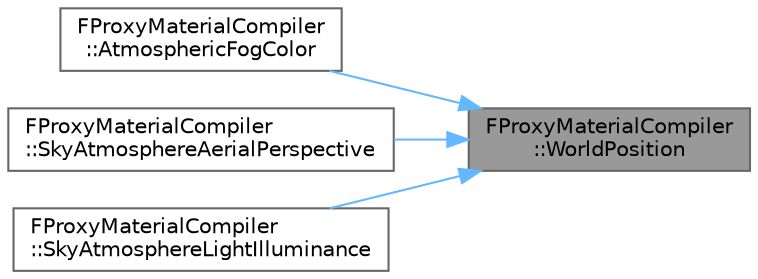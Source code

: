 digraph "FProxyMaterialCompiler::WorldPosition"
{
 // INTERACTIVE_SVG=YES
 // LATEX_PDF_SIZE
  bgcolor="transparent";
  edge [fontname=Helvetica,fontsize=10,labelfontname=Helvetica,labelfontsize=10];
  node [fontname=Helvetica,fontsize=10,shape=box,height=0.2,width=0.4];
  rankdir="RL";
  Node1 [id="Node000001",label="FProxyMaterialCompiler\l::WorldPosition",height=0.2,width=0.4,color="gray40", fillcolor="grey60", style="filled", fontcolor="black",tooltip=" "];
  Node1 -> Node2 [id="edge1_Node000001_Node000002",dir="back",color="steelblue1",style="solid",tooltip=" "];
  Node2 [id="Node000002",label="FProxyMaterialCompiler\l::AtmosphericFogColor",height=0.2,width=0.4,color="grey40", fillcolor="white", style="filled",URL="$dc/d28/classFProxyMaterialCompiler.html#a16c88d7a0bff14cf6008fbd1ceecf5c4",tooltip=" "];
  Node1 -> Node3 [id="edge2_Node000001_Node000003",dir="back",color="steelblue1",style="solid",tooltip=" "];
  Node3 [id="Node000003",label="FProxyMaterialCompiler\l::SkyAtmosphereAerialPerspective",height=0.2,width=0.4,color="grey40", fillcolor="white", style="filled",URL="$dc/d28/classFProxyMaterialCompiler.html#a91c12facc8cfaa633a0995227c618afd",tooltip=" "];
  Node1 -> Node4 [id="edge3_Node000001_Node000004",dir="back",color="steelblue1",style="solid",tooltip=" "];
  Node4 [id="Node000004",label="FProxyMaterialCompiler\l::SkyAtmosphereLightIlluminance",height=0.2,width=0.4,color="grey40", fillcolor="white", style="filled",URL="$dc/d28/classFProxyMaterialCompiler.html#a40b017443e2db5986a7699d71c3d90db",tooltip=" "];
}
